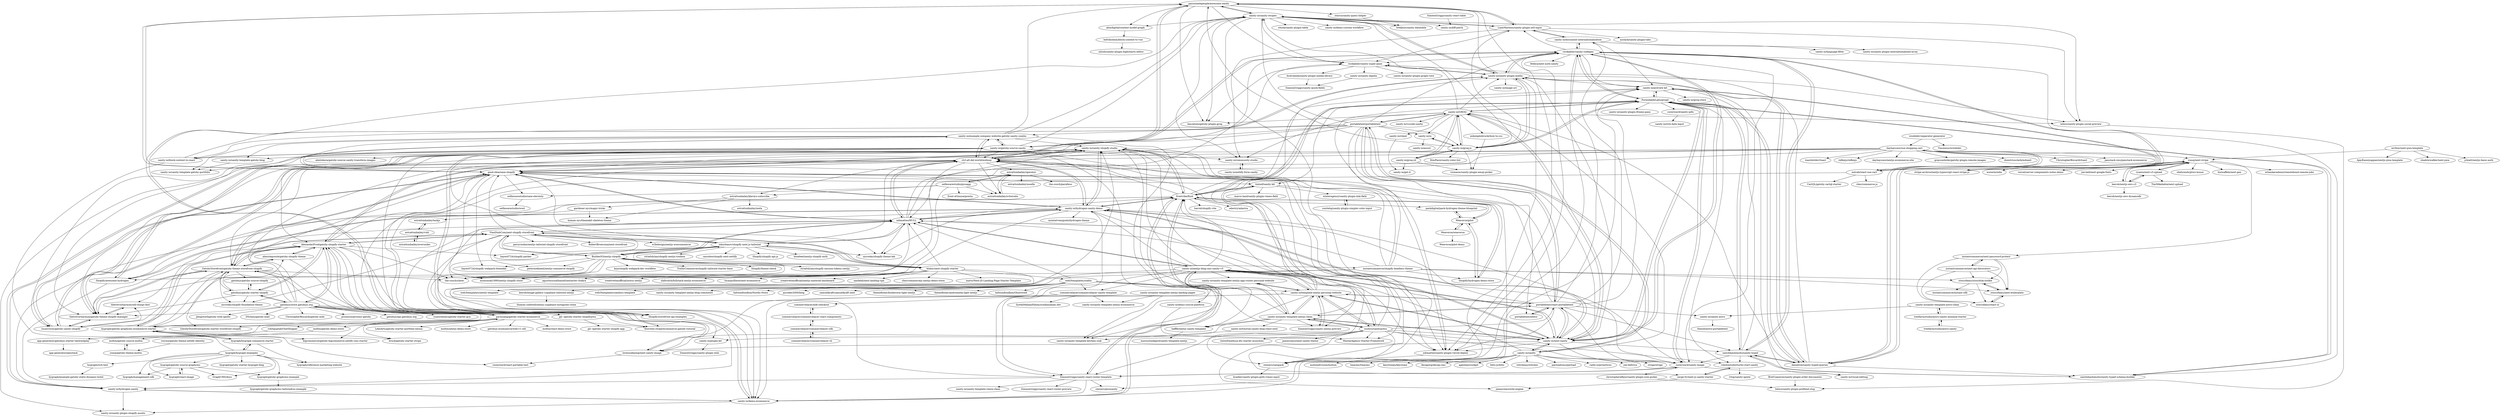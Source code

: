 digraph G {
"passionatepeople/awesome-sanity" -> "sanity-io/sanity-recipes"
"passionatepeople/awesome-sanity" -> "staccx/sanity-query-helper"
"passionatepeople/awesome-sanity" -> "kmcaloon/gatsby-plugin-groq"
"passionatepeople/awesome-sanity" -> "LiamMartens/sanity-plugin-intl-input"
"passionatepeople/awesome-sanity" -> "ricokahler/sanity-super-pane"
"passionatepeople/awesome-sanity" -> "ndimatteo/sanity-plugin-vercel-deploy"
"passionatepeople/awesome-sanity" -> "ctrl-alt-del-world/midway"
"passionatepeople/awesome-sanity" -> "ahmdigital/content-model-graph"
"passionatepeople/awesome-sanity" -> "good-idea/sane-shopify"
"sanity-io/sanity-template-nextjs-landing-pages" -> "sanity-io/sanity-template-kitchen-sink"
"sanity-io/sanity-template-nextjs-landing-pages" -> "sanity-io/sanity-template-nextjs-ecommerce"
"hygraph/gatsby-source-graphcms" -> "hygraph/react-image"
"hygraph/gatsby-source-graphcms" -> "hygraph/management-sdk"
"hygraph/gatsby-source-graphcms" -> "GraphCMS/docs"
"hygraph/gatsby-source-graphcms" -> "hygraph/gatsby-graphcms-example"
"hygraph/hygraph-examples" -> "hygraph/gatsby-source-graphcms"
"hygraph/hygraph-examples" -> "hygraph/hygraph-commerce-starter"
"hygraph/hygraph-examples" -> "hygraph/react-image"
"hygraph/hygraph-examples" -> "hygraph/gatsby-starter-hygraph-blog"
"hygraph/hygraph-examples" -> "hygraph/gatsby-graphcms-ecommerce-starter"
"hygraph/hygraph-examples" -> "hygraph/management-sdk"
"hygraph/hygraph-examples" -> "hygraph/reference-marketing-website"
"hygraph/hygraph-examples" -> "hygraph/rich-text"
"hygraph/hygraph-examples" -> "GraphCMS/docs"
"hygraph/hygraph-examples" -> "hygraph/gatsby-graphcms-example"
"parmsang/gatsby-starter-ecommerce" -> "moltin/gatsby-demo-store"
"parmsang/gatsby-starter-ecommerce" -> "hygraph/gatsby-graphcms-ecommerce-starter"
"parmsang/gatsby-starter-ecommerce" -> "AlexanderProd/gatsby-shopify-starter"
"parmsang/gatsby-starter-ecommerce" -> "moltin/nextjs-demo-store" ["e"=1]
"parmsang/gatsby-starter-ecommerce" -> "rohitguptab/OneShopper"
"parmsang/gatsby-starter-ecommerce" -> "brxck/gatsby-starter-stripe"
"parmsang/gatsby-starter-ecommerce" -> "bigcommerce/gatsby-bigcommerce-netlify-cms-starter"
"parmsang/gatsby-starter-ecommerce" -> "GatsbyStorefront/gatsby-theme-storefront-shopify"
"parmsang/gatsby-starter-ecommerce" -> "thorsten-stripe/ecommerce-gatsby-tutorial"
"parmsang/gatsby-starter-ecommerce" -> "gatsbyjs/store.gatsbyjs.org"
"parmsang/gatsby-starter-ecommerce" -> "gatsbyjs-ecommerce/web-v1-old"
"parmsang/gatsby-starter-ecommerce" -> "moltin/react-demo-store"
"parmsang/gatsby-starter-ecommerce" -> "GatsbyStorefront/gatsby-starter-storefront-shopify"
"parmsang/gatsby-starter-ecommerce" -> "LekoArts/gatsby-starter-portfolio-emma" ["e"=1]
"parmsang/gatsby-starter-ecommerce" -> "app-generator/gatsbyjs-starter-tailwindplay"
"hygraph/react-image" -> "hygraph/gatsby-source-graphcms"
"VienDinhCom/next-shopify-storefront" -> "iskurbanov/shopify-next.js-tailwind"
"VienDinhCom/next-shopify-storefront" -> "Shopify/storefront-api-examples" ["e"=1]
"VienDinhCom/next-shopify-storefront" -> "BuilderIO/nextjs-shopify"
"VienDinhCom/next-shopify-storefront" -> "ndimatteo/HULL"
"VienDinhCom/next-shopify-storefront" -> "GatsbyStorefront/gatsby-theme-storefront-shopify"
"VienDinhCom/next-shopify-storefront" -> "btahir/next-shopify-starter"
"VienDinhCom/next-shopify-storefront" -> "AlexanderProd/gatsby-shopify-starter"
"VienDinhCom/next-shopify-storefront" -> "perryraskin/nextjs-tailwind-shopify-storefront"
"VienDinhCom/next-shopify-storefront" -> "RobertBroersma/next-storefront"
"VienDinhCom/next-shopify-storefront" -> "good-idea/sane-shopify"
"VienDinhCom/next-shopify-storefront" -> "w3bdesign/nextjs-woocommerce" ["e"=1]
"VienDinhCom/next-shopify-storefront" -> "hayes0724/shopify-packer" ["e"=1]
"VienDinhCom/next-shopify-storefront" -> "uicrooks/shopify-theme-lab" ["e"=1]
"VienDinhCom/next-shopify-storefront" -> "petermekhaeil/nextjs-commerce-shopify"
"VienDinhCom/next-shopify-storefront" -> "uicrooks/shopify-foundation-theme" ["e"=1]
"portabletext/portabletext" -> "portabletext/react-portabletext"
"portabletext/portabletext" -> "sanity-io/GROQ"
"portabletext/portabletext" -> "sanity-io/groq-js"
"portabletext/portabletext" -> "sanity-io/next-sanity"
"portabletext/portabletext" -> "portabletext/editor"
"portabletext/portabletext" -> "sanity-io/sanity-recipes"
"portabletext/portabletext" -> "ricokahler/sanity-codegen"
"portabletext/portabletext" -> "sanity-io/block-content-to-react"
"portabletext/portabletext" -> "sanity-io/sanity"
"portabletext/portabletext" -> "sanity-io/gatsby-source-sanity"
"portabletext/portabletext" -> "sanity-io/ui"
"portabletext/portabletext" -> "ctrl-alt-del-world/midway"
"portabletext/portabletext" -> "sanity-io/example-company-website-gatsby-sanity-combo"
"portabletext/portabletext" -> "good-idea/sane-shopify"
"portabletext/portabletext" -> "ndimatteo/sanity-plugin-vercel-deploy"
"gatsbyjs/store.gatsbyjs.org" -> "AlexanderProd/gatsby-shopify-starter"
"gatsbyjs/store.gatsbyjs.org" -> "good-idea/sane-shopify"
"gatsbyjs/store.gatsbyjs.org" -> "jlengstorf/gatsby-with-apollo" ["e"=1]
"gatsbyjs/store.gatsbyjs.org" -> "GatsbyStorefront/gatsby-theme-storefront-shopify"
"gatsbyjs/store.gatsbyjs.org" -> "gatsbyjs/gatsby-starter-shopify"
"gatsbyjs/store.gatsbyjs.org" -> "DSchau/gatsby-mail" ["e"=1]
"gatsbyjs/store.gatsbyjs.org" -> "ctrl-alt-del-world/midway"
"gatsbyjs/store.gatsbyjs.org" -> "parmsang/gatsby-starter-ecommerce"
"gatsbyjs/store.gatsbyjs.org" -> "ChristopherBiscardi/gatsby-mdx" ["e"=1]
"gatsbyjs/store.gatsbyjs.org" -> "prismicio/prismic-gatsby" ["e"=1]
"gatsbyjs/store.gatsbyjs.org" -> "Shopify/storefront-api-examples" ["e"=1]
"gatsbyjs/store.gatsbyjs.org" -> "gatsbyjs/api.gatsbyjs.org"
"gatsbyjs/store.gatsbyjs.org" -> "thetrevorharmon/gatsby-theme-shopify-manager"
"gatsbyjs/store.gatsbyjs.org" -> "gil--/gatsby-starter-shopifypwa"
"gatsbyjs/store.gatsbyjs.org" -> "ryanwiemer/gatsby-starter-gcn" ["e"=1]
"sanity-io/sanity-template-gatsby-blog" -> "sanity-io/sanity-template-gatsby-portfolio"
"sanity-io/example-company-website-gatsby-sanity-combo" -> "sanity-io/gatsby-source-sanity"
"sanity-io/example-company-website-gatsby-sanity-combo" -> "sanity-io/sanity-template-gatsby-portfolio"
"sanity-io/example-company-website-gatsby-sanity-combo" -> "ctrl-alt-del-world/midway"
"sanity-io/example-company-website-gatsby-sanity-combo" -> "good-idea/sane-shopify"
"sanity-io/example-company-website-gatsby-sanity-combo" -> "lucasvocos/gatsby-sanity-shopify"
"sanity-io/example-company-website-gatsby-sanity-combo" -> "sanity-io/sanity-recipes"
"sanity-io/example-company-website-gatsby-sanity-combo" -> "sanity-io/sanity-template-kitchen-sink"
"sanity-io/example-company-website-gatsby-sanity-combo" -> "sanity-io/sanity-template-gatsby-blog"
"sanity-io/example-company-website-gatsby-sanity-combo" -> "passionatepeople/awesome-sanity"
"sanity-io/example-company-website-gatsby-sanity-combo" -> "sanity-io/sanity-shopify-studio"
"sanity-io/GROQ" -> "sanity-io/groq-js"
"sanity-io/GROQ" -> "sanity-io/groq-cli"
"sanity-io/GROQ" -> "sanity-io/ui"
"sanity-io/GROQ" -> "sanity-io/sanity-plugin-media"
"sanity-io/GROQ" -> "portabletext/portabletext"
"sanity-io/GROQ" -> "FormidableLabs/groqd"
"sanity-io/GROQ" -> "sanity-io/client"
"sanity-io/GROQ" -> "sanity-io/next-sanity"
"sanity-io/GROQ" -> "mikolajdobrucki/how-to-css"
"sanity-io/GROQ" -> "sanity-io/sanity-recipes"
"sanity-io/GROQ" -> "danielroe/sanity-typed-queries"
"sanity-io/GROQ" -> "sanity-io/vscode-sanity"
"sanity-io/GROQ" -> "kmcaloon/gatsby-plugin-groq"
"sanity-io/GROQ" -> "hdoro/sanity-plugin-social-preview"
"sanity-io/GROQ" -> "sanity-io/community-studio"
"sanity-io/sanity-recipes" -> "passionatepeople/awesome-sanity"
"sanity-io/sanity-recipes" -> "kmcaloon/gatsby-plugin-groq"
"sanity-io/sanity-recipes" -> "hdoro/sanity-plugin-social-preview"
"sanity-io/sanity-recipes" -> "rexxars/sanipack"
"sanity-io/sanity-recipes" -> "LiamMartens/sanity-plugin-intl-input"
"sanity-io/sanity-recipes" -> "sanity-io/community-studio"
"sanity-io/sanity-recipes" -> "sanity-io/sanity-plugin-media"
"sanity-io/sanity-recipes" -> "ahmdigital/content-model-graph"
"sanity-io/sanity-recipes" -> "rdunk/sanity-plugin-table"
"sanity-io/sanity-recipes" -> "sanity-io/demo-custom-workflow"
"sanity-io/sanity-recipes" -> "ricokahler/sanity-super-pane"
"sanity-io/sanity-recipes" -> "fredjens/sanity-datatable"
"sanity-io/sanity-recipes" -> "sanity-io/diff-patch"
"AlexanderProd/gatsby-shopify-starter" -> "GatsbyStorefront/gatsby-theme-storefront-shopify"
"AlexanderProd/gatsby-shopify-starter" -> "alexislepresle/gatsby-shopify-theme"
"AlexanderProd/gatsby-shopify-starter" -> "ctrl-alt-del-world/midway"
"AlexanderProd/gatsby-shopify-starter" -> "thetrevorharmon/gatsby-theme-shopify-manager"
"AlexanderProd/gatsby-shopify-starter" -> "good-idea/sane-shopify"
"AlexanderProd/gatsby-shopify-starter" -> "gatsbyjs/store.gatsbyjs.org"
"AlexanderProd/gatsby-shopify-starter" -> "the-couch/slater" ["e"=1]
"AlexanderProd/gatsby-shopify-starter" -> "gatsbyjs/gatsby-starter-shopify"
"AlexanderProd/gatsby-shopify-starter" -> "gil--/gatsby-starter-shopifypwa"
"AlexanderProd/gatsby-shopify-starter" -> "parmsang/gatsby-starter-ecommerce"
"AlexanderProd/gatsby-shopify-starter" -> "hygraph/gatsby-graphcms-ecommerce-starter"
"AlexanderProd/gatsby-shopify-starter" -> "VienDinhCom/next-shopify-storefront"
"AlexanderProd/gatsby-shopify-starter" -> "Shopify/storefront-api-examples" ["e"=1]
"AlexanderProd/gatsby-shopify-starter" -> "thorsten-stripe/ecommerce-gatsby-tutorial"
"AlexanderProd/gatsby-shopify-starter" -> "hayes0724/shopify-packer" ["e"=1]
"app-generator/gatsbyjs-starter-tailwindplay" -> "app-generator/jamstack" ["e"=1]
"sanity-io/tutorial-sanity-blog-react-next" -> "sanity-io/sanity-template-kitchen-sink"
"sanity-io/groq-cli" -> "sanity-io/GROQ"
"sanity-io/groq-cli" -> "sanity-io/groq-js"
"sanity-io/groq-cli" -> "vicmeow/sanity-plugin-emoji-picker"
"sanity-io/groq-cli" -> "sanity-io/get-it"
"sanity-io/gatsby-source-sanity" -> "sanity-io/example-company-website-gatsby-sanity-combo"
"sanity-io/gatsby-source-sanity" -> "sanity-io/sanity-recipes"
"sanity-io/gatsby-source-sanity" -> "rexxars/sanipack"
"sanity-io/gatsby-source-sanity" -> "ricokahler/sanity-codegen"
"sanity-io/gatsby-source-sanity" -> "sanity-io/sanity-template-gatsby-blog"
"sanity-io/gatsby-source-sanity" -> "ctrl-alt-del-world/midway"
"sanity-io/gatsby-source-sanity" -> "sanity-io/sanity-template-gatsby-portfolio"
"sanity-io/gatsby-source-sanity" -> "alexlobera/gatsby-source-sanity-transform-images"
"sanity-io/gatsby-source-sanity" -> "sanity-io/community-studio"
"sanity-io/gatsby-source-sanity" -> "sanity-io/block-content-to-react"
"sanity-io/gatsby-source-sanity" -> "sanity-io/sanity-template-kitchen-sink"
"sanity-io/gatsby-source-sanity" -> "thetrevorharmon/gatsby-theme-shopify-manager"
"moltin/gatsby-demo-store" -> "moltin/gatsby-source-moltin"
"good-idea/sane-shopify" -> "ctrl-alt-del-world/midway"
"good-idea/sane-shopify" -> "lucasvocos/gatsby-sanity-shopify"
"good-idea/sane-shopify" -> "the-couch/slater" ["e"=1]
"good-idea/sane-shopify" -> "sanity-io/sanity-shopify-studio"
"good-idea/sane-shopify" -> "sanity-io/hydrogen-sanity-demo"
"good-idea/sane-shopify" -> "hayes0724/shopify-webpack-themekit" ["e"=1]
"good-idea/sane-shopify" -> "ndimatteo/HULL"
"good-idea/sane-shopify" -> "estrattonbailey/svbstrate"
"good-idea/sane-shopify" -> "passionatepeople/awesome-sanity"
"good-idea/sane-shopify" -> "selfawarestudio/sane-eleventy"
"good-idea/sane-shopify" -> "GatsbyStorefront/gatsby-theme-storefront-shopify"
"good-idea/sane-shopify" -> "tinloof/sanity-kit"
"good-idea/sane-shopify" -> "ndimatteo/sanity-plugin-vercel-deploy"
"good-idea/sane-shopify" -> "sanity-io/example-company-website-gatsby-sanity-combo"
"sanity-io/groq-js" -> "sanity-io/GROQ"
"sanity-io/groq-js" -> "sanity-io/sanity-plugin-media"
"sanity-io/groq-js" -> "sanity-io/ui"
"sanity-io/groq-js" -> "sanity-io/groq-cli"
"sanity-io/groq-js" -> "sanity-io/sanity-recipes"
"sanity-io/groq-js" -> "FormidableLabs/groqd"
"sanity-io/groq-js" -> "LiamMartens/sanity-plugin-intl-input"
"sanity-io/groq-js" -> "passionatepeople/awesome-sanity"
"sanity-io/groq-js" -> "vicmeow/sanity-plugin-emoji-picker"
"sanity-io/groq-js" -> "KimPaow/sanity-color-list"
"selfawarestudio/picoapp" -> "estrattonbailey/operator"
"selfawarestudio/picoapp" -> "the-couch/slater" ["e"=1]
"selfawarestudio/picoapp" -> "estrattonbailey/svbstrate"
"selfawarestudio/picoapp" -> "estrattonbailey/klaviyo-subscribe"
"selfawarestudio/picoapp" -> "selfawarestudio/sane-eleventy"
"selfawarestudio/picoapp" -> "front-of-house/presta"
"rohitguptab/OneShopper" -> "app-generator/gatsbyjs-starter-tailwindplay"
"estrattonbailey/vsbl" -> "estrattonbailey/tackjs"
"estrattonbailey/vsbl" -> "estrattonbailey/overunder"
"estrattonbailey/klaviyo-subscribe" -> "human-nyc/themekit-skeleton-theme"
"estrattonbailey/klaviyo-subscribe" -> "estrattonbailey/mela"
"estrattonbailey/klaviyo-subscribe" -> "gardener-nyc/magic-tricks"
"gil--/gatsby-starter-shopifypwa" -> "gil--/gatsby-starter-shopify-app" ["e"=1]
"sanity-io/netlify-form-sanity" -> "sanity-io/community-studio"
"hygraph/gatsby-graphcms-example" -> "hygraph/gatsby-graphcms-tailwindcss-example"
"moltin/gatsby-source-moltin" -> "ynnoj/gatsby-theme-moltin"
"leifriksheim/block-content-to-vue" -> "nilsnh/sanity-plugin-highcharts-editor"
"staccx/sanity-query-helper" -> "fredjens/sanity-datatable"
"swyxio/gatsby-theme-netlify-identity" -> "ynnoj/gatsby-theme-moltin"
"ynnoj/gatsby-theme-moltin" -> "moltin/gatsby-source-moltin"
"LiamMartens/sanity-plugin-intl-input" -> "hdoro/sanity-plugin-social-preview"
"LiamMartens/sanity-plugin-intl-input" -> "sanity-io/community-studio"
"LiamMartens/sanity-plugin-intl-input" -> "azzlack/sanity-plugin-tabs"
"LiamMartens/sanity-plugin-intl-input" -> "passionatepeople/awesome-sanity"
"LiamMartens/sanity-plugin-intl-input" -> "sanity-io/sanity-recipes"
"LiamMartens/sanity-plugin-intl-input" -> "sanity-io/document-internationalization"
"LiamMartens/sanity-plugin-intl-input" -> "ricokahler/sanity-super-pane"
"mvllow/next-pwa-template" -> "AjayKanniyappan/nextjs-pwa-template"
"mvllow/next-pwa-template" -> "ynnoj/next-stripe"
"mvllow/next-pwa-template" -> "shadowwalker/next-pwa" ["e"=1]
"mvllow/next-pwa-template" -> "jchiatt/nextjs-basic-auth"
"selfawarestudio/sane-eleventy" -> "selfawarestudio/wool"
"dayhaysoos/use-shopping-cart" -> "notrab/react-use-cart"
"dayhaysoos/use-shopping-cart" -> "domitriusclark/mdnext" ["e"=1]
"dayhaysoos/use-shopping-cart" -> "ChristopherBiscardi/toast" ["e"=1]
"dayhaysoos/use-shopping-cart" -> "AlexanderProd/gatsby-shopify-starter"
"dayhaysoos/use-shopping-cart" -> "thorsten-stripe/ecommerce-gatsby-tutorial"
"dayhaysoos/use-shopping-cart" -> "jamstack-cms/jamstack-ecommerce" ["e"=1]
"dayhaysoos/use-shopping-cart" -> "ynnoj/next-stripe"
"dayhaysoos/use-shopping-cart" -> "toastdotdev/toast" ["e"=1]
"dayhaysoos/use-shopping-cart" -> "ndimatteo/HULL"
"dayhaysoos/use-shopping-cart" -> "reflexjs/reflexjs" ["e"=1]
"dayhaysoos/use-shopping-cart" -> "ctrl-alt-del-world/midway"
"dayhaysoos/use-shopping-cart" -> "thetrevorharmon/gatsby-theme-shopify-manager"
"dayhaysoos/use-shopping-cart" -> "stripe-archive/nextjs-typescript-react-stripe-js"
"dayhaysoos/use-shopping-cart" -> "dayhaysoos/nextjs-ecommerce-site" ["e"=1]
"dayhaysoos/use-shopping-cart" -> "graysonhicks/gatsby-plugin-remote-images" ["e"=1]
"gardener-nyc/magic-tricks" -> "human-nyc/themekit-skeleton-theme"
"gardener-nyc/magic-tricks" -> "estrattonbailey/tackjs"
"danielroe/sanity-typed-queries" -> "saiichihashimoto/sanity-typed"
"danielroe/sanity-typed-queries" -> "FormidableLabs/groqd"
"danielroe/sanity-typed-queries" -> "ricokahler/sanity-codegen"
"danielroe/sanity-typed-queries" -> "sanity-io/preview-kit"
"danielroe/sanity-typed-queries" -> "ricokahler/sanity-super-pane"
"danielroe/sanity-typed-queries" -> "saiichihashimoto/sanity-typed-schema-builder"
"danielroe/sanity-typed-queries" -> "sanity-io/sanity-plugin-media"
"coreyward/sanity-image" -> "christopherafbjur/sanity-plugin-icon-picker"
"coreyward/sanity-image" -> "SimeonGriggs/sanity-react-router-template"
"coreyward/sanity-image" -> "sanity-io/visual-editing"
"coreyward/sanity-image" -> "FormidableLabs/groqd"
"ahmdigital/content-model-graph" -> "leifriksheim/block-content-to-vue"
"stripe-archive/nextjs-typescript-react-stripe-js" -> "ynnoj/next-stripe"
"notrab/react-use-cart" -> "chec/commerce.js" ["e"=1]
"notrab/react-use-cart" -> "dayhaysoos/use-shopping-cart"
"notrab/react-use-cart" -> "hygraph/gatsby-graphcms-ecommerce-starter"
"notrab/react-use-cart" -> "ynnoj/next-stripe"
"notrab/react-use-cart" -> "CartQL/gatsby-cartql-starter"
"alexislepresle/gatsby-shopify-theme" -> "GatsbyStorefront/gatsby-theme-storefront-shopify"
"alexislepresle/gatsby-shopify-theme" -> "AlexanderProd/gatsby-shopify-starter"
"alexislepresle/gatsby-shopify-theme" -> "gil--/gatsby-starter-shopifypwa"
"GatsbyStorefront/gatsby-theme-storefront-shopify" -> "AlexanderProd/gatsby-shopify-starter"
"GatsbyStorefront/gatsby-theme-storefront-shopify" -> "alexislepresle/gatsby-shopify-theme"
"GatsbyStorefront/gatsby-theme-storefront-shopify" -> "GatsbyStorefront/gatsby-starter-storefront-shopify"
"GatsbyStorefront/gatsby-theme-storefront-shopify" -> "thetrevorharmon/gatsby-theme-shopify-manager"
"GatsbyStorefront/gatsby-theme-storefront-shopify" -> "gatsbyjs/gatsby-starter-shopify"
"GatsbyStorefront/gatsby-theme-storefront-shopify" -> "good-idea/sane-shopify"
"GatsbyStorefront/gatsby-theme-storefront-shopify" -> "uicrooks/shopify-foundation-theme" ["e"=1]
"GatsbyStorefront/gatsby-theme-storefront-shopify" -> "ctrl-alt-del-world/midway"
"GatsbyStorefront/gatsby-theme-storefront-shopify" -> "gatsbyjs/gatsby-source-shopify"
"GatsbyStorefront/gatsby-theme-storefront-shopify" -> "VienDinhCom/next-shopify-storefront"
"GatsbyStorefront/gatsby-theme-storefront-shopify" -> "gil--/gatsby-starter-shopifypwa"
"GatsbyStorefront/gatsby-theme-storefront-shopify" -> "lucasvocos/gatsby-sanity-shopify"
"GatsbyStorefront/gatsby-theme-storefront-shopify" -> "the-couch/slater" ["e"=1]
"GatsbyStorefront/gatsby-theme-storefront-shopify" -> "thetrevorharmon/sell-things-fast"
"hygraph/gatsby-graphcms-ecommerce-starter" -> "parmsang/gatsby-starter-ecommerce"
"hygraph/gatsby-graphcms-ecommerce-starter" -> "brxck/gatsby-starter-stripe"
"hygraph/gatsby-graphcms-ecommerce-starter" -> "alexislepresle/gatsby-shopify-theme"
"hygraph/gatsby-graphcms-ecommerce-starter" -> "hygraph/hygraph-commerce-starter"
"hygraph/gatsby-graphcms-ecommerce-starter" -> "AlexanderProd/gatsby-shopify-starter"
"hygraph/gatsby-graphcms-ecommerce-starter" -> "bigcommerce/gatsby-bigcommerce-netlify-cms-starter"
"hygraph/gatsby-graphcms-ecommerce-starter" -> "GatsbyStorefront/gatsby-theme-storefront-shopify"
"wwebdev/separator-generator" -> "Vincenius/wwebdev"
"wwebdev/separator-generator" -> "dayhaysoos/use-shopping-cart"
"ctrl-alt-del-world/midway" -> "good-idea/sane-shopify"
"ctrl-alt-del-world/midway" -> "lucasvocos/gatsby-sanity-shopify"
"ctrl-alt-del-world/midway" -> "the-couch/slater" ["e"=1]
"ctrl-alt-del-world/midway" -> "ndimatteo/HULL"
"ctrl-alt-del-world/midway" -> "sanity-io/hydrogen-sanity-demo"
"ctrl-alt-del-world/midway" -> "sanity-io/sanity-shopify-studio"
"ctrl-alt-del-world/midway" -> "passionatepeople/awesome-sanity"
"ctrl-alt-del-world/midway" -> "sanity-io/example-company-website-gatsby-sanity-combo"
"ctrl-alt-del-world/midway" -> "thetrevorharmon/gatsby-theme-shopify-manager"
"ctrl-alt-del-world/midway" -> "estrattonbailey/klaviyo-subscribe"
"ctrl-alt-del-world/midway" -> "AlexanderProd/gatsby-shopify-starter"
"ctrl-alt-del-world/midway" -> "rexxars/sanipack"
"ctrl-alt-del-world/midway" -> "estrattonbailey/svbstrate"
"ctrl-alt-del-world/midway" -> "ricokahler/sanity-super-pane"
"ctrl-alt-del-world/midway" -> "estrattonbailey/operator"
"sanity-io/sanity-plugin-media" -> "hdoro/sanity-plugin-social-preview"
"sanity-io/sanity-plugin-media" -> "ricokahler/sanity-super-pane"
"sanity-io/sanity-plugin-media" -> "lorenzodejong/next-sanity-image"
"sanity-io/sanity-plugin-media" -> "sanity-io/sanity-recipes"
"sanity-io/sanity-plugin-media" -> "sanity-io/groq-js"
"sanity-io/sanity-plugin-media" -> "ricokahler/sanity-codegen"
"sanity-io/sanity-plugin-media" -> "danielroe/sanity-typed-queries"
"sanity-io/sanity-plugin-media" -> "rexxars/sanipack"
"sanity-io/sanity-plugin-media" -> "sanity-io/image-url"
"sanity-io/sanity-plugin-media" -> "passionatepeople/awesome-sanity"
"sanity-io/sanity-plugin-media" -> "sanity-io/preview-kit"
"thetrevorharmon/gatsby-theme-shopify-manager" -> "thetrevorharmon/sell-things-fast"
"thetrevorharmon/gatsby-theme-shopify-manager" -> "lucasvocos/gatsby-sanity-shopify"
"thetrevorharmon/gatsby-theme-shopify-manager" -> "GatsbyStorefront/gatsby-theme-storefront-shopify"
"thetrevorharmon/gatsby-theme-shopify-manager" -> "ctrl-alt-del-world/midway"
"ndimatteo/sanity-plugin-vercel-deploy" -> "rexxars/sanipack"
"lucasvocos/gatsby-sanity-shopify" -> "ctrl-alt-del-world/midway"
"lucasvocos/gatsby-sanity-shopify" -> "good-idea/sane-shopify"
"lucasvocos/gatsby-sanity-shopify" -> "thetrevorharmon/sell-things-fast"
"lucasvocos/gatsby-sanity-shopify" -> "thetrevorharmon/gatsby-theme-shopify-manager"
"sanity-io/ui" -> "sanity-io/assist"
"sanity-io/ui" -> "sanity-io/groq-js"
"hafffe/nextjs-sanity-template" -> "mariuslundgard/sanity-template-nextjs"
"coreyward/sanity-pills" -> "sanity-io/rich-date-input"
"estrattonbailey/svbstrate" -> "estrattonbailey/operator"
"commercelayer/commercelayer-react-components" -> "commercelayer/mfe-checkout"
"commercelayer/commercelayer-react-components" -> "commercelayer/commercelayer-sdk"
"thetrevorharmon/sell-things-fast" -> "thetrevorharmon/gatsby-theme-shopify-manager"
"rexxars/sanipack" -> "bradley/sanity-plugin-goth-vimeo-input"
"sanity-io/community-studio" -> "sanity-io/netlify-form-sanity"
"storyofams/next-boilerplate" -> "storyofams/react-ui"
"storyofams/next-boilerplate" -> "storyofams/storyblok-toolkit"
"iskurbanov/shopify-next.js-tailwind" -> "VienDinhCom/next-shopify-storefront"
"iskurbanov/shopify-next.js-tailwind" -> "btahir/next-shopify-starter"
"iskurbanov/shopify-next.js-tailwind" -> "BuilderIO/nextjs-shopify"
"iskurbanov/shopify-next.js-tailwind" -> "ndimatteo/HULL"
"iskurbanov/shopify-next.js-tailwind" -> "momonoki1990/nextjs-shopify-store"
"iskurbanov/shopify-next.js-tailwind" -> "ctrlaltdylan/shopify-nextjs-toolbox" ["e"=1]
"iskurbanov/shopify-next.js-tailwind" -> "cassidoo/shopify-next-netlify"
"iskurbanov/shopify-next.js-tailwind" -> "ctrlaltdylan/shopify-session-tokens-nextjs" ["e"=1]
"iskurbanov/shopify-next.js-tailwind" -> "Shopify/shopify-api-js" ["e"=1]
"iskurbanov/shopify-next.js-tailwind" -> "bluebeel/nextjs-shopify-auth" ["e"=1]
"iskurbanov/shopify-next.js-tailwind" -> "good-idea/sane-shopify"
"iskurbanov/shopify-next.js-tailwind" -> "sanity-io/sanity-shopify-studio"
"iskurbanov/shopify-next.js-tailwind" -> "uicrooks/shopify-theme-lab" ["e"=1]
"iskurbanov/shopify-next.js-tailwind" -> "hayes0724/shopify-packer" ["e"=1]
"iskurbanov/shopify-next.js-tailwind" -> "ctrl-alt-del-world/midway"
"BuilderIO/nextjs-shopify" -> "VienDinhCom/next-shopify-storefront"
"BuilderIO/nextjs-shopify" -> "iskurbanov/shopify-next.js-tailwind"
"BuilderIO/nextjs-shopify" -> "btahir/next-shopify-starter"
"BuilderIO/nextjs-shopify" -> "ndimatteo/HULL"
"BuilderIO/nextjs-shopify" -> "petermekhaeil/nextjs-commerce-shopify"
"BuilderIO/nextjs-shopify" -> "instantcommerce/shopify-headless-theme"
"BuilderIO/nextjs-shopify" -> "momonoki1990/nextjs-shopify-store"
"BuilderIO/nextjs-shopify" -> "hayes0724/shopify-webpack-themekit" ["e"=1]
"BuilderIO/nextjs-shopify" -> "Shopify/storefront-api-examples" ["e"=1]
"BuilderIO/nextjs-shopify" -> "TrellisCommerce/shopify-tailwind-starter-base" ["e"=1]
"BuilderIO/nextjs-shopify" -> "Shopify/theme-check" ["e"=1]
"BuilderIO/nextjs-shopify" -> "the-couch/slater" ["e"=1]
"BuilderIO/nextjs-shopify" -> "thetrevorharmon/gatsby-theme-shopify-manager"
"BuilderIO/nextjs-shopify" -> "ctrlaltdylan/shopify-session-tokens-nextjs" ["e"=1]
"BuilderIO/nextjs-shopify" -> "krjo/shopify-webpack-dev-workflow" ["e"=1]
"btahir/next-shopify-starter" -> "iskurbanov/shopify-next.js-tailwind"
"btahir/next-shopify-starter" -> "VienDinhCom/next-shopify-storefront"
"btahir/next-shopify-starter" -> "BuilderIO/nextjs-shopify"
"btahir/next-shopify-starter" -> "ndimatteo/HULL"
"btahir/next-shopify-starter" -> "creativetimofficial/notus-nextjs" ["e"=1]
"btahir/next-shopify-starter" -> "olafsulich/fullstack-nextjs-ecommerce" ["e"=1]
"btahir/next-shopify-starter" -> "lucaspulliese/next-ecommerce" ["e"=1]
"btahir/next-shopify-starter" -> "creativetimofficial/nextjs-material-dashboard" ["e"=1]
"btahir/next-shopify-starter" -> "naufaldi/next-landing-vpn" ["e"=1]
"btahir/next-shopify-starter" -> "chec/commercejs-nextjs-demo-store" ["e"=1]
"btahir/next-shopify-starter" -> "ixartz/Next-JS-Landing-Page-Starter-Template" ["e"=1]
"btahir/next-shopify-starter" -> "web3templates/stablo"
"btahir/next-shopify-starter" -> "web3templates/nextly-template" ["e"=1]
"btahir/next-shopify-starter" -> "momonoki1990/nextjs-shopify-store"
"btahir/next-shopify-starter" -> "agustinusnathaniel/nextarter-chakra" ["e"=1]
"treefarmstudio/astro-sanity-minimal-starter" -> "treefarmstudio/astro-sanity"
"treefarmstudio/astro-sanity-minimal-starter" -> "sanity-io/sanity-template-astro-clean"
"ryanto/next-s3-upload" -> "leerob/nextjs-aws-s3"
"ryanto/next-s3-upload" -> "TimMikeladze/next-upload"
"ryanto/next-s3-upload" -> "ynnoj/next-stripe"
"ndimatteo/HULL" -> "ctrl-alt-del-world/midway"
"ndimatteo/HULL" -> "good-idea/sane-shopify"
"ndimatteo/HULL" -> "sanity-io/hydrogen-sanity-demo"
"ndimatteo/HULL" -> "sanity-io/next-sanity"
"ndimatteo/HULL" -> "sanity-io/sanity-shopify-studio"
"ndimatteo/HULL" -> "VienDinhCom/next-shopify-storefront"
"ndimatteo/HULL" -> "uicrooks/shopify-theme-lab" ["e"=1]
"ndimatteo/HULL" -> "iskurbanov/shopify-next.js-tailwind"
"ndimatteo/HULL" -> "the-couch/slater" ["e"=1]
"ndimatteo/HULL" -> "frontvibe/fluid"
"ndimatteo/HULL" -> "sanity-io/nextjs-blog-cms-sanity-v3"
"ndimatteo/HULL" -> "ricokahler/sanity-codegen"
"ndimatteo/HULL" -> "Shopify/storefront-api-examples" ["e"=1]
"ndimatteo/HULL" -> "BuilderIO/nextjs-shopify"
"ndimatteo/HULL" -> "lucasvocos/gatsby-sanity-shopify"
"commercelayer/commercelayer-sanity-template" -> "commercelayer/mfe-checkout"
"commercelayer/commercelayer-sanity-template" -> "SyedaMahamFahim/syedamaham.dev"
"commercelayer/commercelayer-sanity-template" -> "sanity-io/sanity-template-nextjs-ecommerce"
"hygraph/hygraph-commerce-starter" -> "hygraph/hygraph-examples"
"hygraph/hygraph-commerce-starter" -> "hygraph/gatsby-graphcms-ecommerce-starter"
"hygraph/hygraph-commerce-starter" -> "hygraph/reference-marketing-website"
"gatsbyjs/gatsby-starter-shopify" -> "gatsbyjs/gatsby-source-shopify"
"gatsbyjs/gatsby-starter-shopify" -> "GatsbyStorefront/gatsby-theme-storefront-shopify"
"gatsbyjs/gatsby-starter-shopify" -> "AlexanderProd/gatsby-shopify-starter"
"gatsbyjs/gatsby-starter-shopify" -> "gatsbyjs/store.gatsbyjs.org"
"gatsbyjs/gatsby-starter-shopify" -> "uicrooks/shopify-foundation-theme" ["e"=1]
"gatsbyjs/gatsby-starter-shopify" -> "thetrevorharmon/gatsby-theme-shopify-manager"
"sanity-io/next-sanity" -> "portabletext/react-portabletext"
"sanity-io/next-sanity" -> "sanity-io/nextjs-blog-cms-sanity-v3"
"sanity-io/next-sanity" -> "sanity-io/sanity"
"sanity-io/next-sanity" -> "ricokahler/sanity-codegen"
"sanity-io/next-sanity" -> "FormidableLabs/groqd"
"sanity-io/next-sanity" -> "ndimatteo/HULL"
"sanity-io/next-sanity" -> "coreyward/sanity-image"
"sanity-io/next-sanity" -> "sanity-io/template-nextjs-personal-website"
"sanity-io/next-sanity" -> "sanity-io/GROQ"
"sanity-io/next-sanity" -> "sanity-io/sanity-plugin-media"
"sanity-io/next-sanity" -> "ndimatteo/sanity-plugin-vercel-deploy"
"sanity-io/next-sanity" -> "sanity-io/hydrogen-sanity-demo"
"sanity-io/next-sanity" -> "sanity-io/sanity-template-nextjs-clean"
"sanity-io/next-sanity" -> "saiichihashimoto/sanity-typed"
"sanity-io/next-sanity" -> "lorenzodejong/next-sanity-image"
"christopherafbjur/sanity-plugin-icon-picker" -> "hdoro/sanity-plugin-prefixed-slug"
"commercelayer/commercelayer-cli" -> "commercelayer/commercelayer-sdk"
"SimeonGriggs/sanity-react-table" -> "sanity-io/diff-patch"
"ynnoj/next-stripe" -> "sbehrends/ptwo-house" ["e"=1]
"ynnoj/next-stripe" -> "stripe-archive/nextjs-typescript-react-stripe-js"
"ynnoj/next-stripe" -> "biowaffeln/next-gen"
"ynnoj/next-stripe" -> "leerob/nextjs-aws-s3"
"ynnoj/next-stripe" -> "erhankaradeniz/remotebond-remote-jobs"
"ynnoj/next-stripe" -> "ryanto/next-s3-upload"
"ynnoj/next-stripe" -> "wooorm/xdm" ["e"=1]
"ynnoj/next-stripe" -> "vercel/server-components-notes-demo" ["e"=1]
"ynnoj/next-stripe" -> "joe-bell/next-google-fonts" ["e"=1]
"ynnoj/next-stripe" -> "instantcommerce/next-password-protect"
"ynnoj/next-stripe" -> "notrab/react-use-cart"
"ricokahler/sanity-codegen" -> "saiichihashimoto/sanity-typed"
"ricokahler/sanity-codegen" -> "FormidableLabs/groqd"
"ricokahler/sanity-codegen" -> "danielroe/sanity-typed-queries"
"ricokahler/sanity-codegen" -> "saiichihashimoto/sanity-typed-schema-builder"
"ricokahler/sanity-codegen" -> "sanity-io/sanity-plugin-media"
"ricokahler/sanity-codegen" -> "sanity-io/document-internationalization"
"ricokahler/sanity-codegen" -> "ricokahler/sanity-super-pane"
"ricokahler/sanity-codegen" -> "sanity-io/gatsby-source-sanity"
"ricokahler/sanity-codegen" -> "sanity-io/preview-kit"
"ricokahler/sanity-codegen" -> "coreyward/sanity-image"
"ricokahler/sanity-codegen" -> "fedeya/next-auth-sanity"
"ricokahler/sanity-codegen" -> "LiamMartens/sanity-plugin-intl-input"
"ricokahler/sanity-codegen" -> "rexxars/sanipack"
"ricokahler/sanity-codegen" -> "sanity-io/next-sanity"
"ricokahler/sanity-codegen" -> "ndimatteo/sanity-plugin-vercel-deploy"
"instantcommerce/next-password-protect" -> "storyofams/next-boilerplate"
"instantcommerce/next-password-protect" -> "storyofams/storyblok-toolkit"
"instantcommerce/next-password-protect" -> "instantcommerce/next-api-decorators"
"instantcommerce/next-password-protect" -> "storyofams/react-ui"
"instantcommerce/next-api-decorators" -> "instantcommerce/next-password-protect"
"instantcommerce/next-api-decorators" -> "storyofams/next-boilerplate"
"instantcommerce/next-api-decorators" -> "storyofams/react-ui"
"instantcommerce/next-api-decorators" -> "storyofams/storyblok-toolkit"
"hygraph/rich-text" -> "hygraph/example-gatsby-static-dynamic-hotel"
"SimeonGriggs/sanity-nextjs-preview" -> "sanity-io/template-nextjs-personal-website"
"leerob/nextjs-aws-s3" -> "ryanto/next-s3-upload"
"leerob/nextjs-aws-s3" -> "ynnoj/next-stripe"
"leerob/nextjs-aws-s3" -> "leerob/nextjs-aws-dynamodb"
"commercelayer/mfe-checkout" -> "commercelayer/commercelayer-react-components"
"ricokahler/sanity-super-pane" -> "Aratramba/sanity-plugin-media-library"
"ricokahler/sanity-super-pane" -> "sanity-io/sanity-algolia"
"ricokahler/sanity-super-pane" -> "kmcaloon/gatsby-plugin-groq"
"ricokahler/sanity-super-pane" -> "sanity-io/sanity-plugin-graph-view"
"ricokahler/sanity-super-pane" -> "sanity-io/sanity-plugin-media"
"mikolajdobrucki/how-to-css" -> "vicmeow/sanity-plugin-emoji-picker"
"hdoro/sanity-plugin-social-preview" -> "hdoro/sanity-plugin-prefixed-slug"
"Aratramba/sanity-plugin-media-library" -> "SimeonGriggs/sanity-quick-fields"
"commercelayer/commercelayer-sdk" -> "commercelayer/commercelayer-cli"
"commercelayer/commercelayer-sdk" -> "commercelayer/commercelayer-react-components"
"instantcommerce/shopify-headless-theme" -> "storyofams/storyblok-toolkit"
"instantcommerce/shopify-headless-theme" -> "ctrl-alt-del-world/midway"
"instantcommerce/shopify-headless-theme" -> "storyofams/next-boilerplate"
"instantcommerce/shopify-headless-theme" -> "Shopify/hydrogen-demo-store"
"instantcommerce/shopify-headless-theme" -> "sanity-io/demo-ecommerce"
"instantcommerce/shopify-headless-theme" -> "sanity-io/hydrogen-sanity-demo"
"instantcommerce/shopify-headless-theme" -> "good-idea/sane-shopify"
"instantcommerce/shopify-headless-theme" -> "sanity-io/sanity-shopify-studio"
"instantcommerce/shopify-headless-theme" -> "Shopify/awesome-hydrogen"
"lorenzodejong/next-sanity-image" -> "sanity-io/sanity-plugin-media"
"lorenzodejong/next-sanity-image" -> "coreyward/react-portable-text"
"sanity-io/sanity-algolia" -> "SimeonGriggs/sanity-quick-fields"
"gatsbyjs/gatsby-source-shopify" -> "gatsbyjs/gatsby-starter-shopify"
"BretCameron/sanity-plugin-order-documents" -> "hdoro/sanity-plugin-prefixed-slug"
"storyofams/storyblok-toolkit" -> "storyofams/next-boilerplate"
"storyofams/storyblok-toolkit" -> "storyofams/react-ui"
"storyofams/storyblok-toolkit" -> "instantcommerce/instant-sdk"
"storyofams/react-ui" -> "storyofams/next-boilerplate"
"sanity-io/hydrogen-sanity-demo" -> "sanity-io/sanity-shopify-studio"
"sanity-io/hydrogen-sanity-demo" -> "ctrl-alt-del-world/midway"
"sanity-io/hydrogen-sanity-demo" -> "good-idea/sane-shopify"
"sanity-io/hydrogen-sanity-demo" -> "frontvibe/fluid"
"sanity-io/hydrogen-sanity-demo" -> "sanity-io/demo-ecommerce"
"sanity-io/hydrogen-sanity-demo" -> "ndimatteo/HULL"
"sanity-io/hydrogen-sanity-demo" -> "Shopify/awesome-hydrogen"
"sanity-io/hydrogen-sanity-demo" -> "sanity-io/hydrogen-sanity"
"sanity-io/hydrogen-sanity-demo" -> "SimeonGriggs/sanity-react-router-template"
"sanity-io/hydrogen-sanity-demo" -> "the-couch/slater" ["e"=1]
"sanity-io/hydrogen-sanity-demo" -> "ndimatteo/sanity-plugin-vercel-deploy"
"sanity-io/hydrogen-sanity-demo" -> "sanity-io/next-sanity"
"sanity-io/hydrogen-sanity-demo" -> "montalvomiguelo/hydrogen-theme" ["e"=1]
"sanity-io/hydrogen-sanity-demo" -> "uicrooks/shopify-theme-lab" ["e"=1]
"sanity-io/hydrogen-sanity-demo" -> "coreyward/sanity-image"
"leerob/image-gallery-supabase-tailwind-nextjs" -> "thomas-coldwell/nextjs-supabase-instagram-clone"
"web3templates/stablo" -> "web3templates/nextly-template" ["e"=1]
"web3templates/stablo" -> "pycoder2000/blog" ["e"=1]
"web3templates/stablo" -> "nuotsu/sanitypress"
"web3templates/stablo" -> "samuelkraft/samuelkraft-next" ["e"=1]
"web3templates/stablo" -> "themefisher/bookworm-light-nextjs" ["e"=1]
"web3templates/stablo" -> "commercelayer/commercelayer-sanity-template"
"web3templates/stablo" -> "themefisher/andromeda-light-nextjs" ["e"=1]
"web3templates/stablo" -> "tailwindtoolbox/Ghostwind" ["e"=1]
"web3templates/stablo" -> "leerob/image-gallery-supabase-tailwind-nextjs"
"web3templates/stablo" -> "web3templates/sandocs-template"
"web3templates/stablo" -> "sanity-io/sanity-template-nextjs-blog-comments"
"web3templates/stablo" -> "ndimatteo/HULL"
"web3templates/stablo" -> "sanity-io/template-nextjs-personal-website"
"web3templates/stablo" -> "sanity-io/demo-course-platform"
"web3templates/stablo" -> "tailwindtoolbox/Nordic-Store" ["e"=1]
"sanity-io/client" -> "sanity-io/get-it"
"sanity-io/document-internationalization" -> "sanity-io/language-filter"
"sanity-io/document-internationalization" -> "sanity-io/sanity-plugin-internationalized-array"
"sanity-io/document-internationalization" -> "LiamMartens/sanity-plugin-intl-input"
"sanity-io/document-internationalization" -> "ricokahler/sanity-codegen"
"sanity-io/document-internationalization" -> "sanity-io/preview-kit"
"Weaverse/weaverse" -> "Weaverse/pilot"
"Weaverse/weaverse" -> "Weaverse/pilot-demo"
"portabletext/react-portabletext" -> "portabletext/portabletext"
"portabletext/react-portabletext" -> "portabletext/editor"
"portabletext/react-portabletext" -> "sanity-io/next-sanity"
"portabletext/react-portabletext" -> "coreyward/sanity-image"
"portabletext/react-portabletext" -> "sanity-io/preview-kit"
"portabletext/react-portabletext" -> "ndimatteo/sanity-plugin-vercel-deploy"
"portabletext/react-portabletext" -> "ctrl-alt-del-world/midway"
"portabletext/react-portabletext" -> "sanity-io/sanity-shopify-studio"
"portabletext/react-portabletext" -> "saiichihashimoto/sanity-typed"
"portabletext/react-portabletext" -> "ricokahler/sanity-codegen"
"portabletext/react-portabletext" -> "sanity-io/document-internationalization"
"portabletext/react-portabletext" -> "sanity-io/sanity-template-nextjs-clean"
"portabletext/react-portabletext" -> "sanity-io/sanity-astro"
"portabletext/react-portabletext" -> "sanity-io/template-nextjs-personal-website"
"portabletext/react-portabletext" -> "sanity-io/hydrogen-sanity-demo"
"Shopify/awesome-hydrogen" -> "sanity-io/hydrogen-sanity"
"Shopify/awesome-hydrogen" -> "sanity-io/sanity-shopify-studio"
"Shopify/awesome-hydrogen" -> "sanity-io/hydrogen-sanity-demo"
"sanity-io/sanity-shopify-studio" -> "sanity-io/hydrogen-sanity-demo"
"sanity-io/sanity-shopify-studio" -> "sanity-io/hydrogen-sanity"
"sanity-io/sanity-shopify-studio" -> "sanity-io/demo-ecommerce"
"sanity-io/sanity-shopify-studio" -> "good-idea/sane-shopify"
"sanity-io/sanity-shopify-studio" -> "ctrl-alt-del-world/midway"
"sanity-io/sanity-shopify-studio" -> "sanity-io/sanity-plugin-shopify-assets"
"sanity-io/sanity-shopify-studio" -> "frontvibe/fluid"
"sanity-io/sanity-shopify-studio" -> "sanity-io/plugin-kit"
"sanity-io/sanity-shopify-studio" -> "Shopify/awesome-hydrogen"
"sanity-io/sanity-shopify-studio" -> "ndimatteo/sanity-plugin-vercel-deploy"
"sanity-io/demo-course-platform" -> "Mawla/Agency-Starter-Framework"
"saiichihashimoto/sanity-typed-schema-builder" -> "FormidableLabs/groqd"
"saiichihashimoto/sanity-typed-schema-builder" -> "saiichihashimoto/sanity-typed"
"treefarmstudio/astro-sanity" -> "treefarmstudio/astro-sanity-minimal-starter"
"sanity-io/template-nextjs-personal-website" -> "sanity-io/sanity-template-nextjs-app-router-personal-website"
"sanity-io/template-nextjs-personal-website" -> "sanity-io/sanity-template-nextjs-clean"
"sanity-io/template-nextjs-personal-website" -> "sanity-io/nextjs-blog-cms-sanity-v3"
"sanity-io/template-nextjs-personal-website" -> "SimeonGriggs/sanity-nextjs-preview"
"sanity-io/template-nextjs-personal-website" -> "nuotsu/sanitypress"
"sanity-io/template-nextjs-personal-website" -> "hafffe/nextjs-sanity-template"
"sanity-io/template-nextjs-personal-website" -> "sanity-io/demo-ecommerce"
"sanity-io/template-nextjs-personal-website" -> "sanity-io/next-sanity"
"sanity-io/template-nextjs-personal-website" -> "frontvibe/fluid"
"sanity-io/template-nextjs-personal-website" -> "lorenzodejong/next-sanity-image"
"sanity-io/template-nextjs-personal-website" -> "sanity-io/sanity-plugin-media"
"sanity-io/template-nextjs-personal-website" -> "portabletext/react-portabletext"
"sanity-io/template-nextjs-personal-website" -> "sanity-io/sanity-shopify-studio"
"sanity-io/sanity-template-nextjs-clean" -> "sanity-io/template-nextjs-personal-website"
"sanity-io/sanity-template-nextjs-clean" -> "sanity-io/nextjs-blog-cms-sanity-v3"
"sanity-io/sanity-template-nextjs-clean" -> "SimeonGriggs/sanity-nextjs-preview"
"sanity-io/sanity-template-nextjs-clean" -> "sanity-io/sanity-shopify-studio"
"sanity-io/sanity-template-nextjs-clean" -> "hafffe/nextjs-sanity-template"
"sanity-io/sanity-template-nextjs-clean" -> "sanity-io/preview-kit"
"sanity-io/sanity-template-nextjs-clean" -> "sanity-io/next-sanity"
"sanity-io/sanity-template-nextjs-clean" -> "sanity-io/sanity-template-nextjs-app-router-personal-website"
"sanity-io/sanity-template-nextjs-clean" -> "portabletext/react-portabletext"
"sanity-io/sanity-template-nextjs-clean" -> "lorenzodejong/next-sanity-image"
"sanity-io/sanity-template-nextjs-clean" -> "nuotsu/sanitypress"
"sanity-io/sanity-template-nextjs-clean" -> "sanity-io/tutorial-sanity-blog-react-next"
"sanity-io/preview-kit" -> "sanity-io/groq-store"
"sanity-io/preview-kit" -> "rexxars/picosanity"
"sanity-io/preview-kit" -> "danielroe/sanity-typed-queries"
"sanity-io/preview-kit" -> "FormidableLabs/groqd"
"sanity-io/preview-kit" -> "sanity-io/visual-editing"
"sanity-io/sanity-template-nextjs-app-router-personal-website" -> "sanity-io/template-nextjs-personal-website"
"sanity-io/nextjs-blog-cms-sanity-v3" -> "sanity-io/template-nextjs-personal-website"
"sanity-io/nextjs-blog-cms-sanity-v3" -> "sanity-io/sanity-template-nextjs-clean"
"sanity-io/nextjs-blog-cms-sanity-v3" -> "sanity-io/next-sanity"
"sanity-io/nextjs-blog-cms-sanity-v3" -> "sanity-io/sanity-shopify-studio"
"sanity-io/nextjs-blog-cms-sanity-v3" -> "sanity-io/sanity-template-nextjs-app-router-personal-website"
"sanity-io/nextjs-blog-cms-sanity-v3" -> "sanity-io/demo-ecommerce"
"sanity-io/nextjs-blog-cms-sanity-v3" -> "hafffe/nextjs-sanity-template"
"sanity-io/nextjs-blog-cms-sanity-v3" -> "coreyward/sanity-image"
"sanity-io/nextjs-blog-cms-sanity-v3" -> "SimeonGriggs/sanity-nextjs-preview"
"sanity-io/nextjs-blog-cms-sanity-v3" -> "nuotsu/sanitypress"
"sanity-io/nextjs-blog-cms-sanity-v3" -> "sanity-io/hydrogen-sanity-demo"
"sanity-io/nextjs-blog-cms-sanity-v3" -> "ndimatteo/HULL"
"sanity-io/nextjs-blog-cms-sanity-v3" -> "frontvibe/fluid"
"sanity-io/nextjs-blog-cms-sanity-v3" -> "commercelayer/commercelayer-sanity-template"
"sanity-io/nextjs-blog-cms-sanity-v3" -> "SimeonGriggs/sanity-react-router-template"
"FormidableLabs/groqd" -> "saiichihashimoto/sanity-typed-schema-builder"
"FormidableLabs/groqd" -> "saiichihashimoto/sanity-typed"
"FormidableLabs/groqd" -> "ricokahler/sanity-codegen"
"FormidableLabs/groqd" -> "danielroe/sanity-typed-queries"
"FormidableLabs/groqd" -> "sanity-io/preview-kit"
"FormidableLabs/groqd" -> "coreyward/sanity-image"
"FormidableLabs/groqd" -> "frontvibe/fluid"
"FormidableLabs/groqd" -> "sanity-io/groq-js"
"FormidableLabs/groqd" -> "coreyward/sanity-pills"
"FormidableLabs/groqd" -> "robotostudio/turbo-start-sanity"
"FormidableLabs/groqd" -> "tinloof/sanity-kit"
"FormidableLabs/groqd" -> "sanity-io/next-sanity"
"FormidableLabs/groqd" -> "ndimatteo/sanity-plugin-vercel-deploy"
"FormidableLabs/groqd" -> "sanity-io/sanity-plugin-iframe-pane"
"FormidableLabs/groqd" -> "sanity-io/GROQ"
"SimeonGriggs/sanity-react-router-template" -> "sanity-io/sanity-template-remix-clean"
"SimeonGriggs/sanity-react-router-template" -> "frontvibe/fluid"
"SimeonGriggs/sanity-react-router-template" -> "coreyward/sanity-image"
"SimeonGriggs/sanity-react-router-template" -> "sanity-io/hydrogen-sanity"
"SimeonGriggs/sanity-react-router-template" -> "SimeonGriggs/sanity-react-router-preview"
"SimeonGriggs/sanity-react-router-template" -> "sanity-io/demo-ecommerce"
"SimeonGriggs/sanity-react-router-template" -> "rexxars/picosanity"
"SimeonGriggs/sanity-react-router-template" -> "sanity-io/sanity-shopify-studio"
"sanity-io/plugin-kit" -> "SimeonGriggs/sanity-plugin-utils"
"sanity-io/demo-ecommerce" -> "sanity-io/hydrogen-sanity"
"sanity-io/demo-ecommerce" -> "sanity-io/sanity-shopify-studio"
"sanity-io/demo-ecommerce" -> "sanity-io/sanity-plugin-shopify-assets"
"sanity-io/demo-ecommerce" -> "frontvibe/fluid"
"saiichihashimoto/sanity-typed" -> "FormidableLabs/groqd"
"saiichihashimoto/sanity-typed" -> "danielroe/sanity-typed-queries"
"saiichihashimoto/sanity-typed" -> "saiichihashimoto/sanity-typed-schema-builder"
"saiichihashimoto/sanity-typed" -> "ricokahler/sanity-codegen"
"saiichihashimoto/sanity-typed" -> "sanity-io/preview-kit"
"saiichihashimoto/sanity-typed" -> "coreyward/sanity-image"
"saiichihashimoto/sanity-typed" -> "robotostudio/turbo-start-sanity"
"Weaverse/pilot" -> "Weaverse/weaverse"
"Weaverse/pilot" -> "packdigital/pack-hydrogen-theme-blueprint"
"Weaverse/pilot" -> "frontvibe/fluid"
"Weaverse/pilot" -> "Shopify/hydrogen-demo-store"
"estrattonbailey/operator" -> "estrattonbailey/noodle"
"estrattonbailey/operator" -> "selfawarestudio/picoapp"
"estrattonbailey/operator" -> "estrattonbailey/svbstrate"
"estrattonbailey/operator" -> "the-couch/paralless"
"sanity-io/hydrogen-sanity" -> "sanity-io/demo-ecommerce"
"sanity-io/hydrogen-sanity" -> "sanity-io/sanity-shopify-studio"
"sanity-io/hydrogen-sanity" -> "sanity-io/sanity-plugin-shopify-assets"
"sanity-io/sanity-template-astro-clean" -> "sanity-io/sanity-astro"
"sanity-io/sanity-template-astro-clean" -> "treefarmstudio/astro-sanity-minimal-starter"
"sanity-io/sanity-astro" -> "theisel/astro-portabletext"
"cositehq/sanity-plugin-simpler-color-input" -> "winteragency/sanity-plugin-link-field"
"estrattonbailey/overunder" -> "estrattonbailey/vsbl"
"sanity-io/sanity" -> "sanity-io/next-sanity"
"sanity-io/sanity" -> "tinacms/tinacms" ["e"=1]
"sanity-io/sanity" -> "keystonejs/keystone" ["e"=1]
"sanity-io/sanity" -> "decaporg/decap-cms" ["e"=1]
"sanity-io/sanity" -> "portabletext/portabletext"
"sanity-io/sanity" -> "ndimatteo/HULL"
"sanity-io/sanity" -> "sanity-io/GROQ"
"sanity-io/sanity" -> "agentejo/cockpit" ["e"=1]
"sanity-io/sanity" -> "blitz-js/blitz" ["e"=1]
"sanity-io/sanity" -> "stitchesjs/stitches" ["e"=1]
"sanity-io/sanity" -> "payloadcms/payload" ["e"=1]
"sanity-io/sanity" -> "radix-ui/primitives" ["e"=1]
"sanity-io/sanity" -> "joe-bell/cva" ["e"=1]
"sanity-io/sanity" -> "strapi/strapi" ["e"=1]
"sanity-io/sanity" -> "motiondivision/motion" ["e"=1]
"nuotsu/sanitypress" -> "robotostudio/turbo-start-sanity"
"nuotsu/sanitypress" -> "Mawla/Agency-Starter-Framework"
"nuotsu/sanitypress" -> "sanity-io/template-nextjs-personal-website"
"nuotsu/sanitypress" -> "frontvibe/fluid"
"nuotsu/sanitypress" -> "sanity-io/nextjs-blog-cms-sanity-v3"
"nuotsu/sanitypress" -> "serge-0v/next-js-sanity-starter"
"nuotsu/sanitypress" -> "SimeonGriggs/sanity-react-router-template"
"nuotsu/sanitypress" -> "tinloof/medusa-dtc-starter-munchies" ["e"=1]
"nuotsu/sanitypress" -> "sanity-io/next-sanity"
"nuotsu/sanitypress" -> "sanity-io/sanity-template-nextjs-clean"
"nuotsu/sanitypress" -> "sanity-io/plugin-kit"
"nuotsu/sanitypress" -> "jamesreaco/site-engine"
"nuotsu/sanitypress" -> "jamesreaco/next-sanity-theme"
"nuotsu/sanitypress" -> "coreyward/sanity-image"
"nuotsu/sanitypress" -> "portabletext/react-portabletext"
"frontvibe/fluid" -> "tinloof/sanity-kit"
"frontvibe/fluid" -> "sanity-io/demo-ecommerce"
"frontvibe/fluid" -> "sanity-io/hydrogen-sanity"
"frontvibe/fluid" -> "SimeonGriggs/sanity-react-router-template"
"frontvibe/fluid" -> "sanity-io/hydrogen-sanity-demo"
"frontvibe/fluid" -> "sanity-io/sanity-shopify-studio"
"frontvibe/fluid" -> "Weaverse/pilot"
"frontvibe/fluid" -> "FormidableLabs/groqd"
"frontvibe/fluid" -> "sanity-io/preview-kit"
"frontvibe/fluid" -> "barrel/shopify-vite" ["e"=1]
"frontvibe/fluid" -> "ctrl-alt-del-world/midway"
"frontvibe/fluid" -> "packdigital/pack-hydrogen-theme-blueprint"
"frontvibe/fluid" -> "odestry/adastra" ["e"=1]
"frontvibe/fluid" -> "Shopify/hydrogen-demo-store"
"frontvibe/fluid" -> "Shopify/awesome-hydrogen"
"tinloof/sanity-kit" -> "frontvibe/fluid"
"tinloof/sanity-kit" -> "winteragency/sanity-plugin-link-field"
"tinloof/sanity-kit" -> "marco-land/sanity-plugin-vimeo-field" ["e"=1]
"tinloof/sanity-kit" -> "sanity-io/demo-ecommerce"
"tinloof/sanity-kit" -> "Mawla/Agency-Starter-Framework"
"winteragency/sanity-plugin-link-field" -> "cositehq/sanity-plugin-simpler-color-input"
"Shopify/hydrogen-demo-store" -> "Weaverse/pilot"
"Shopify/hydrogen-demo-store" -> "frontvibe/fluid"
"packdigital/pack-hydrogen-theme-blueprint" -> "Weaverse/pilot"
"serge-0v/next-js-sanity-starter" -> "robotostudio/turbo-start-sanity"
"serge-0v/next-js-sanity-starter" -> "jamesreaco/site-engine"
"portabletext/editor" -> "portabletext/react-portabletext"
"estrattonbailey/tackjs" -> "estrattonbailey/vsbl"
"robotostudio/turbo-start-sanity" -> "10up/sanity-ignite"
"robotostudio/turbo-start-sanity" -> "serge-0v/next-js-sanity-starter"
"sanity-io/block-content-to-react" -> "sanity-io/sanity-recipes"
"sanity-io/block-content-to-react" -> "coreyward/react-portable-text"
"sanity-io/block-content-to-react" -> "sanity-io/gatsby-source-sanity"
"passionatepeople/awesome-sanity" ["l"="9.393,-29.826"]
"sanity-io/sanity-recipes" ["l"="9.379,-29.861"]
"staccx/sanity-query-helper" ["l"="9.419,-29.864"]
"kmcaloon/gatsby-plugin-groq" ["l"="9.368,-29.85"]
"LiamMartens/sanity-plugin-intl-input" ["l"="9.358,-29.86"]
"ricokahler/sanity-super-pane" ["l"="9.386,-29.848"]
"ndimatteo/sanity-plugin-vercel-deploy" ["l"="9.369,-29.792"]
"ctrl-alt-del-world/midway" ["l"="9.427,-29.76"]
"ahmdigital/content-model-graph" ["l"="9.417,-29.877"]
"good-idea/sane-shopify" ["l"="9.422,-29.748"]
"sanity-io/sanity-template-nextjs-landing-pages" ["l"="9.502,-29.853"]
"sanity-io/sanity-template-kitchen-sink" ["l"="9.463,-29.829"]
"sanity-io/sanity-template-nextjs-ecommerce" ["l"="9.495,-29.821"]
"hygraph/gatsby-source-graphcms" ["l"="9.582,-29.509"]
"hygraph/react-image" ["l"="9.602,-29.503"]
"hygraph/management-sdk" ["l"="9.599,-29.524"]
"GraphCMS/docs" ["l"="9.572,-29.528"]
"hygraph/gatsby-graphcms-example" ["l"="9.561,-29.514"]
"hygraph/hygraph-examples" ["l"="9.585,-29.55"]
"hygraph/hygraph-commerce-starter" ["l"="9.569,-29.592"]
"hygraph/gatsby-starter-hygraph-blog" ["l"="9.626,-29.542"]
"hygraph/gatsby-graphcms-ecommerce-starter" ["l"="9.544,-29.651"]
"hygraph/reference-marketing-website" ["l"="9.599,-29.572"]
"hygraph/rich-text" ["l"="9.631,-29.518"]
"parmsang/gatsby-starter-ecommerce" ["l"="9.555,-29.671"]
"moltin/gatsby-demo-store" ["l"="9.634,-29.64"]
"AlexanderProd/gatsby-shopify-starter" ["l"="9.498,-29.703"]
"moltin/nextjs-demo-store" ["l"="-52.793,-10.948"]
"rohitguptab/OneShopper" ["l"="9.607,-29.653"]
"brxck/gatsby-starter-stripe" ["l"="9.542,-29.627"]
"bigcommerce/gatsby-bigcommerce-netlify-cms-starter" ["l"="9.566,-29.634"]
"GatsbyStorefront/gatsby-theme-storefront-shopify" ["l"="9.484,-29.712"]
"thorsten-stripe/ecommerce-gatsby-tutorial" ["l"="9.551,-29.706"]
"gatsbyjs/store.gatsbyjs.org" ["l"="9.517,-29.716"]
"gatsbyjs-ecommerce/web-v1-old" ["l"="9.597,-29.672"]
"moltin/react-demo-store" ["l"="9.599,-29.624"]
"GatsbyStorefront/gatsby-starter-storefront-shopify" ["l"="9.524,-29.673"]
"LekoArts/gatsby-starter-portfolio-emma" ["l"="9.152,-29.193"]
"app-generator/gatsbyjs-starter-tailwindplay" ["l"="9.586,-29.65"]
"VienDinhCom/next-shopify-storefront" ["l"="9.441,-29.691"]
"iskurbanov/shopify-next.js-tailwind" ["l"="9.399,-29.705"]
"Shopify/storefront-api-examples" ["l"="8.967,-30.234"]
"BuilderIO/nextjs-shopify" ["l"="9.419,-29.698"]
"ndimatteo/HULL" ["l"="9.395,-29.738"]
"btahir/next-shopify-starter" ["l"="9.389,-29.679"]
"perryraskin/nextjs-tailwind-shopify-storefront" ["l"="9.464,-29.648"]
"RobertBroersma/next-storefront" ["l"="9.447,-29.63"]
"w3bdesign/nextjs-woocommerce" ["l"="12.257,-35.353"]
"hayes0724/shopify-packer" ["l"="8.875,-30.23"]
"uicrooks/shopify-theme-lab" ["l"="8.889,-30.236"]
"petermekhaeil/nextjs-commerce-shopify" ["l"="9.44,-29.661"]
"uicrooks/shopify-foundation-theme" ["l"="8.838,-30.236"]
"portabletext/portabletext" ["l"="9.361,-29.823"]
"portabletext/react-portabletext" ["l"="9.322,-29.786"]
"sanity-io/GROQ" ["l"="9.321,-29.859"]
"sanity-io/groq-js" ["l"="9.338,-29.867"]
"sanity-io/next-sanity" ["l"="9.337,-29.794"]
"portabletext/editor" ["l"="9.295,-29.797"]
"ricokahler/sanity-codegen" ["l"="9.341,-29.822"]
"sanity-io/block-content-to-react" ["l"="9.407,-29.85"]
"sanity-io/sanity" ["l"="9.257,-29.815"]
"sanity-io/gatsby-source-sanity" ["l"="9.412,-29.826"]
"sanity-io/ui" ["l"="9.331,-29.89"]
"sanity-io/example-company-website-gatsby-sanity-combo" ["l"="9.42,-29.8"]
"jlengstorf/gatsby-with-apollo" ["l"="8.866,-29.052"]
"gatsbyjs/gatsby-starter-shopify" ["l"="9.505,-29.732"]
"DSchau/gatsby-mail" ["l"="8.935,-29.077"]
"ChristopherBiscardi/gatsby-mdx" ["l"="8.939,-29.045"]
"prismicio/prismic-gatsby" ["l"="12.806,-34.797"]
"gatsbyjs/api.gatsbyjs.org" ["l"="9.549,-29.728"]
"thetrevorharmon/gatsby-theme-shopify-manager" ["l"="9.473,-29.743"]
"gil--/gatsby-starter-shopifypwa" ["l"="9.521,-29.691"]
"ryanwiemer/gatsby-starter-gcn" ["l"="9.092,-29.174"]
"sanity-io/sanity-template-gatsby-blog" ["l"="9.456,-29.845"]
"sanity-io/sanity-template-gatsby-portfolio" ["l"="9.439,-29.844"]
"lucasvocos/gatsby-sanity-shopify" ["l"="9.451,-29.753"]
"sanity-io/sanity-shopify-studio" ["l"="9.373,-29.747"]
"sanity-io/groq-cli" ["l"="9.308,-29.894"]
"sanity-io/sanity-plugin-media" ["l"="9.348,-29.84"]
"FormidableLabs/groqd" ["l"="9.32,-29.818"]
"sanity-io/client" ["l"="9.27,-29.909"]
"mikolajdobrucki/how-to-css" ["l"="9.293,-29.904"]
"danielroe/sanity-typed-queries" ["l"="9.324,-29.835"]
"sanity-io/vscode-sanity" ["l"="9.273,-29.89"]
"hdoro/sanity-plugin-social-preview" ["l"="9.344,-29.881"]
"sanity-io/community-studio" ["l"="9.375,-29.882"]
"rexxars/sanipack" ["l"="9.386,-29.816"]
"rdunk/sanity-plugin-table" ["l"="9.388,-29.899"]
"sanity-io/demo-custom-workflow" ["l"="9.399,-29.91"]
"fredjens/sanity-datatable" ["l"="9.403,-29.882"]
"sanity-io/diff-patch" ["l"="9.39,-29.925"]
"alexislepresle/gatsby-shopify-theme" ["l"="9.504,-29.678"]
"the-couch/slater" ["l"="8.948,-30.24"]
"app-generator/jamstack" ["l"="41.924,21.42"]
"sanity-io/tutorial-sanity-blog-react-next" ["l"="9.432,-29.816"]
"vicmeow/sanity-plugin-emoji-picker" ["l"="9.32,-29.906"]
"sanity-io/get-it" ["l"="9.278,-29.928"]
"alexlobera/gatsby-source-sanity-transform-images" ["l"="9.443,-29.832"]
"moltin/gatsby-source-moltin" ["l"="9.675,-29.621"]
"sanity-io/hydrogen-sanity-demo" ["l"="9.378,-29.759"]
"hayes0724/shopify-webpack-themekit" ["l"="8.91,-30.231"]
"estrattonbailey/svbstrate" ["l"="9.45,-29.719"]
"selfawarestudio/sane-eleventy" ["l"="9.426,-29.672"]
"tinloof/sanity-kit" ["l"="9.376,-29.774"]
"KimPaow/sanity-color-list" ["l"="9.338,-29.913"]
"selfawarestudio/picoapp" ["l"="9.463,-29.674"]
"estrattonbailey/operator" ["l"="9.47,-29.722"]
"estrattonbailey/klaviyo-subscribe" ["l"="9.426,-29.65"]
"front-of-house/presta" ["l"="9.481,-29.624"]
"estrattonbailey/vsbl" ["l"="9.393,-29.541"]
"estrattonbailey/tackjs" ["l"="9.399,-29.562"]
"estrattonbailey/overunder" ["l"="9.389,-29.524"]
"human-nyc/themekit-skeleton-theme" ["l"="9.412,-29.618"]
"estrattonbailey/mela" ["l"="9.429,-29.615"]
"gardener-nyc/magic-tricks" ["l"="9.41,-29.599"]
"gil--/gatsby-starter-shopify-app" ["l"="8.894,-30.154"]
"sanity-io/netlify-form-sanity" ["l"="9.375,-29.914"]
"hygraph/gatsby-graphcms-tailwindcss-example" ["l"="9.551,-29.493"]
"ynnoj/gatsby-theme-moltin" ["l"="9.697,-29.611"]
"leifriksheim/block-content-to-vue" ["l"="9.447,-29.91"]
"nilsnh/sanity-plugin-highcharts-editor" ["l"="9.461,-29.931"]
"swyxio/gatsby-theme-netlify-identity" ["l"="9.722,-29.599"]
"azzlack/sanity-plugin-tabs" ["l"="9.356,-29.908"]
"sanity-io/document-internationalization" ["l"="9.307,-29.845"]
"mvllow/next-pwa-template" ["l"="9.768,-29.731"]
"AjayKanniyappan/nextjs-pwa-template" ["l"="9.794,-29.711"]
"ynnoj/next-stripe" ["l"="9.678,-29.76"]
"shadowwalker/next-pwa" ["l"="-1.461,-29.945"]
"jchiatt/nextjs-basic-auth" ["l"="9.807,-29.733"]
"selfawarestudio/wool" ["l"="9.406,-29.636"]
"dayhaysoos/use-shopping-cart" ["l"="9.559,-29.759"]
"notrab/react-use-cart" ["l"="9.614,-29.744"]
"domitriusclark/mdnext" ["l"="10.956,-29.645"]
"ChristopherBiscardi/toast" ["l"="-4.572,-28.484"]
"jamstack-cms/jamstack-ecommerce" ["l"="-52.657,-10.778"]
"toastdotdev/toast" ["l"="-4.594,-28.448"]
"reflexjs/reflexjs" ["l"="9.149,-29.155"]
"stripe-archive/nextjs-typescript-react-stripe-js" ["l"="9.641,-29.775"]
"dayhaysoos/nextjs-ecommerce-site" ["l"="-4.694,-29.929"]
"graysonhicks/gatsby-plugin-remote-images" ["l"="8.978,-29.112"]
"saiichihashimoto/sanity-typed" ["l"="9.3,-29.816"]
"sanity-io/preview-kit" ["l"="9.311,-29.807"]
"saiichihashimoto/sanity-typed-schema-builder" ["l"="9.298,-29.832"]
"coreyward/sanity-image" ["l"="9.308,-29.786"]
"christopherafbjur/sanity-plugin-icon-picker" ["l"="9.29,-29.863"]
"SimeonGriggs/sanity-react-router-template" ["l"="9.325,-29.742"]
"sanity-io/visual-editing" ["l"="9.278,-29.789"]
"chec/commerce.js" ["l"="-52.63,-10.734"]
"CartQL/gatsby-cartql-starter" ["l"="9.648,-29.741"]
"gatsbyjs/gatsby-source-shopify" ["l"="9.525,-29.74"]
"thetrevorharmon/sell-things-fast" ["l"="9.488,-29.744"]
"wwebdev/separator-generator" ["l"="9.622,-29.831"]
"Vincenius/wwebdev" ["l"="9.65,-29.859"]
"lorenzodejong/next-sanity-image" ["l"="9.355,-29.806"]
"sanity-io/image-url" ["l"="9.301,-29.877"]
"sanity-io/assist" ["l"="9.327,-29.926"]
"hafffe/nextjs-sanity-template" ["l"="9.291,-29.732"]
"mariuslundgard/sanity-template-nextjs" ["l"="9.253,-29.707"]
"coreyward/sanity-pills" ["l"="9.246,-29.854"]
"sanity-io/rich-date-input" ["l"="9.218,-29.867"]
"commercelayer/commercelayer-react-components" ["l"="9.545,-29.858"]
"commercelayer/mfe-checkout" ["l"="9.519,-29.831"]
"commercelayer/commercelayer-sdk" ["l"="9.561,-29.878"]
"bradley/sanity-plugin-goth-vimeo-input" ["l"="9.42,-29.84"]
"storyofams/next-boilerplate" ["l"="9.568,-29.726"]
"storyofams/react-ui" ["l"="9.592,-29.721"]
"storyofams/storyblok-toolkit" ["l"="9.566,-29.715"]
"momonoki1990/nextjs-shopify-store" ["l"="9.403,-29.664"]
"ctrlaltdylan/shopify-nextjs-toolbox" ["l"="8.899,-30.137"]
"cassidoo/shopify-next-netlify" ["l"="9.369,-29.659"]
"ctrlaltdylan/shopify-session-tokens-nextjs" ["l"="8.926,-30.139"]
"Shopify/shopify-api-js" ["l"="8.914,-30.196"]
"bluebeel/nextjs-shopify-auth" ["l"="8.906,-30.096"]
"instantcommerce/shopify-headless-theme" ["l"="9.439,-29.733"]
"TrellisCommerce/shopify-tailwind-starter-base" ["l"="8.808,-30.253"]
"Shopify/theme-check" ["l"="8.896,-30.213"]
"krjo/shopify-webpack-dev-workflow" ["l"="8.875,-30.247"]
"creativetimofficial/notus-nextjs" ["l"="-13.276,-31.476"]
"olafsulich/fullstack-nextjs-ecommerce" ["l"="-52.725,-10.75"]
"lucaspulliese/next-ecommerce" ["l"="-52.716,-10.715"]
"creativetimofficial/nextjs-material-dashboard" ["l"="-13.304,-31.462"]
"naufaldi/next-landing-vpn" ["l"="-13.181,-31.587"]
"chec/commercejs-nextjs-demo-store" ["l"="-52.657,-10.711"]
"ixartz/Next-JS-Landing-Page-Starter-Template" ["l"="-13.256,-31.545"]
"web3templates/stablo" ["l"="9.338,-29.69"]
"web3templates/nextly-template" ["l"="-13.212,-31.568"]
"agustinusnathaniel/nextarter-chakra" ["l"="10.935,-29.925"]
"treefarmstudio/astro-sanity-minimal-starter" ["l"="9.084,-29.781"]
"treefarmstudio/astro-sanity" ["l"="9.057,-29.781"]
"sanity-io/sanity-template-astro-clean" ["l"="9.118,-29.781"]
"ryanto/next-s3-upload" ["l"="9.732,-29.768"]
"leerob/nextjs-aws-s3" ["l"="9.724,-29.791"]
"TimMikeladze/next-upload" ["l"="9.776,-29.779"]
"frontvibe/fluid" ["l"="9.361,-29.767"]
"sanity-io/nextjs-blog-cms-sanity-v3" ["l"="9.342,-29.753"]
"commercelayer/commercelayer-sanity-template" ["l"="9.449,-29.778"]
"SyedaMahamFahim/syedamaham.dev" ["l"="9.491,-29.791"]
"sanity-io/template-nextjs-personal-website" ["l"="9.322,-29.762"]
"sanity-io/sanity-template-nextjs-clean" ["l"="9.334,-29.771"]
"hdoro/sanity-plugin-prefixed-slug" ["l"="9.304,-29.915"]
"commercelayer/commercelayer-cli" ["l"="9.572,-29.894"]
"SimeonGriggs/sanity-react-table" ["l"="9.395,-29.957"]
"sbehrends/ptwo-house" ["l"="-3.104,-30.072"]
"biowaffeln/next-gen" ["l"="9.707,-29.737"]
"erhankaradeniz/remotebond-remote-jobs" ["l"="9.69,-29.794"]
"wooorm/xdm" ["l"="-4.039,-30.226"]
"vercel/server-components-notes-demo" ["l"="-3.455,-29.975"]
"joe-bell/next-google-fonts" ["l"="-1.447,-30.008"]
"instantcommerce/next-password-protect" ["l"="9.624,-29.722"]
"fedeya/next-auth-sanity" ["l"="9.358,-29.891"]
"instantcommerce/next-api-decorators" ["l"="9.609,-29.706"]
"hygraph/example-gatsby-static-dynamic-hotel" ["l"="9.651,-29.5"]
"SimeonGriggs/sanity-nextjs-preview" ["l"="9.301,-29.765"]
"leerob/nextjs-aws-dynamodb" ["l"="9.76,-29.822"]
"Aratramba/sanity-plugin-media-library" ["l"="9.412,-29.897"]
"sanity-io/sanity-algolia" ["l"="9.427,-29.902"]
"sanity-io/sanity-plugin-graph-view" ["l"="9.437,-29.881"]
"SimeonGriggs/sanity-quick-fields" ["l"="9.427,-29.922"]
"Shopify/hydrogen-demo-store" ["l"="9.402,-29.765"]
"sanity-io/demo-ecommerce" ["l"="9.359,-29.744"]
"Shopify/awesome-hydrogen" ["l"="9.375,-29.73"]
"coreyward/react-portable-text" ["l"="9.396,-29.865"]
"BretCameron/sanity-plugin-order-documents" ["l"="9.29,-29.953"]
"instantcommerce/instant-sdk" ["l"="9.583,-29.7"]
"sanity-io/hydrogen-sanity" ["l"="9.352,-29.732"]
"montalvomiguelo/hydrogen-theme" ["l"="8.809,-30.22"]
"leerob/image-gallery-supabase-tailwind-nextjs" ["l"="9.28,-29.625"]
"thomas-coldwell/nextjs-supabase-instagram-clone" ["l"="9.254,-29.597"]
"pycoder2000/blog" ["l"="11.075,-29.807"]
"nuotsu/sanitypress" ["l"="9.305,-29.747"]
"samuelkraft/samuelkraft-next" ["l"="11.101,-29.855"]
"themefisher/bookworm-light-nextjs" ["l"="-7.914,-29.189"]
"themefisher/andromeda-light-nextjs" ["l"="-7.961,-29.207"]
"tailwindtoolbox/Ghostwind" ["l"="-13.046,-31.636"]
"web3templates/sandocs-template" ["l"="9.301,-29.655"]
"sanity-io/sanity-template-nextjs-blog-comments" ["l"="9.325,-29.643"]
"sanity-io/demo-course-platform" ["l"="9.307,-29.68"]
"tailwindtoolbox/Nordic-Store" ["l"="-13.067,-31.599"]
"sanity-io/language-filter" ["l"="9.276,-29.869"]
"sanity-io/sanity-plugin-internationalized-array" ["l"="9.256,-29.876"]
"Weaverse/weaverse" ["l"="9.449,-29.801"]
"Weaverse/pilot" ["l"="9.409,-29.784"]
"Weaverse/pilot-demo" ["l"="9.476,-29.812"]
"sanity-io/sanity-astro" ["l"="9.192,-29.78"]
"sanity-io/sanity-plugin-shopify-assets" ["l"="9.358,-29.719"]
"sanity-io/plugin-kit" ["l"="9.308,-29.71"]
"Mawla/Agency-Starter-Framework" ["l"="9.325,-29.719"]
"sanity-io/sanity-template-nextjs-app-router-personal-website" ["l"="9.291,-29.753"]
"sanity-io/groq-store" ["l"="9.263,-29.843"]
"rexxars/picosanity" ["l"="9.278,-29.768"]
"robotostudio/turbo-start-sanity" ["l"="9.263,-29.775"]
"sanity-io/sanity-plugin-iframe-pane" ["l"="9.28,-29.848"]
"sanity-io/sanity-template-remix-clean" ["l"="9.29,-29.705"]
"SimeonGriggs/sanity-react-router-preview" ["l"="9.277,-29.715"]
"SimeonGriggs/sanity-plugin-utils" ["l"="9.274,-29.685"]
"packdigital/pack-hydrogen-theme-blueprint" ["l"="9.39,-29.789"]
"estrattonbailey/noodle" ["l"="9.508,-29.757"]
"the-couch/paralless" ["l"="9.491,-29.76"]
"theisel/astro-portabletext" ["l"="9.155,-29.775"]
"cositehq/sanity-plugin-simpler-color-input" ["l"="9.466,-29.795"]
"winteragency/sanity-plugin-link-field" ["l"="9.437,-29.789"]
"tinacms/tinacms" ["l"="15.622,-10.075"]
"keystonejs/keystone" ["l"="15.475,-10.129"]
"decaporg/decap-cms" ["l"="-15.606,28.555"]
"agentejo/cockpit" ["l"="-15.471,28.479"]
"blitz-js/blitz" ["l"="-3.964,-29.561"]
"stitchesjs/stitches" ["l"="-3.994,-29.643"]
"payloadcms/payload" ["l"="15.635,-10.33"]
"radix-ui/primitives" ["l"="-3.798,-29.795"]
"joe-bell/cva" ["l"="-3.852,-29.91"]
"strapi/strapi" ["l"="15.392,-10.274"]
"motiondivision/motion" ["l"="-3.71,-29.643"]
"serge-0v/next-js-sanity-starter" ["l"="9.249,-29.752"]
"tinloof/medusa-dtc-starter-munchies" ["l"="-3.101,-30.803"]
"jamesreaco/site-engine" ["l"="9.266,-29.74"]
"jamesreaco/next-sanity-theme" ["l"="9.257,-29.726"]
"barrel/shopify-vite" ["l"="8.85,-30.218"]
"odestry/adastra" ["l"="8.833,-30.221"]
"marco-land/sanity-plugin-vimeo-field" ["l"="12.507,-34.78"]
"10up/sanity-ignite" ["l"="9.225,-29.768"]
}